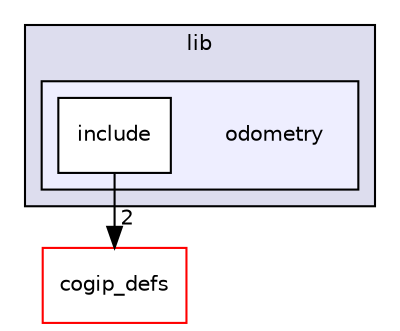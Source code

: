 digraph "lib/odometry" {
  bgcolor=transparent;
  compound=true
  node [ fontsize="10", fontname="Helvetica"];
  edge [ labelfontsize="10", labelfontname="Helvetica"];
  subgraph clusterdir_97aefd0d527b934f1d99a682da8fe6a9 {
    graph [ bgcolor="#ddddee", pencolor="black", label="lib" fontname="Helvetica", fontsize="10", URL="dir_97aefd0d527b934f1d99a682da8fe6a9.html"]
  subgraph clusterdir_9645f51eb984537e57d07eebe980b6a7 {
    graph [ bgcolor="#eeeeff", pencolor="black", label="" URL="dir_9645f51eb984537e57d07eebe980b6a7.html"];
    dir_9645f51eb984537e57d07eebe980b6a7 [shape=plaintext label="odometry"];
    dir_6c199b20429d954d3f91d79192710731 [shape=box label="include" color="black" fillcolor="white" style="filled" URL="dir_6c199b20429d954d3f91d79192710731.html"];
  }
  }
  dir_0c3eddcb6e07b193326c2c00e3955a2a [shape=box label="cogip_defs" color="red" URL="dir_0c3eddcb6e07b193326c2c00e3955a2a.html"];
  dir_6c199b20429d954d3f91d79192710731->dir_0c3eddcb6e07b193326c2c00e3955a2a [headlabel="2", labeldistance=1.5 headhref="dir_000033_000005.html"];
}
